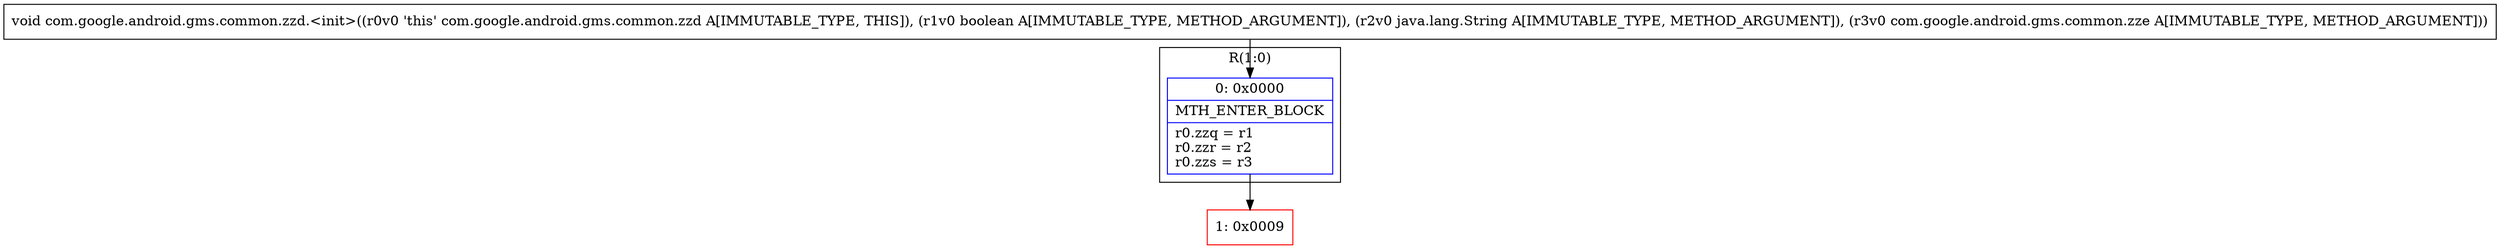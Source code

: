 digraph "CFG forcom.google.android.gms.common.zzd.\<init\>(ZLjava\/lang\/String;Lcom\/google\/android\/gms\/common\/zze;)V" {
subgraph cluster_Region_128333978 {
label = "R(1:0)";
node [shape=record,color=blue];
Node_0 [shape=record,label="{0\:\ 0x0000|MTH_ENTER_BLOCK\l|r0.zzq = r1\lr0.zzr = r2\lr0.zzs = r3\l}"];
}
Node_1 [shape=record,color=red,label="{1\:\ 0x0009}"];
MethodNode[shape=record,label="{void com.google.android.gms.common.zzd.\<init\>((r0v0 'this' com.google.android.gms.common.zzd A[IMMUTABLE_TYPE, THIS]), (r1v0 boolean A[IMMUTABLE_TYPE, METHOD_ARGUMENT]), (r2v0 java.lang.String A[IMMUTABLE_TYPE, METHOD_ARGUMENT]), (r3v0 com.google.android.gms.common.zze A[IMMUTABLE_TYPE, METHOD_ARGUMENT])) }"];
MethodNode -> Node_0;
Node_0 -> Node_1;
}

